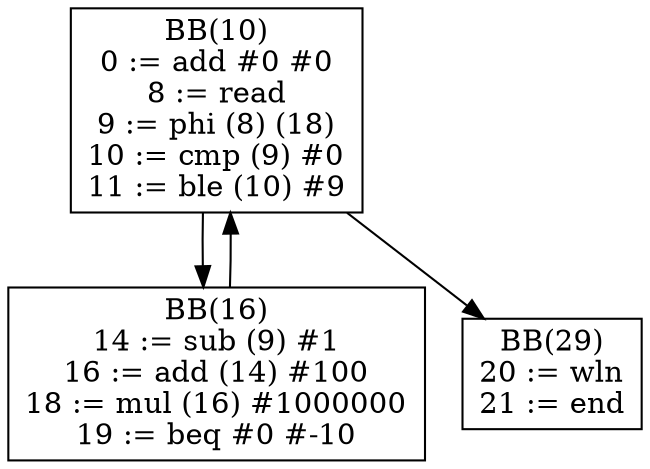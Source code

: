 digraph G {
bb10[shape = box, label = "BB(10)\n" + "0 := add #0 #0\n" + "8 := read\n" + "9 := phi (8) (18)\n" + "10 := cmp (9) #0\n" + "11 := ble (10) #9\n"];
bb16[shape = box, label = "BB(16)\n" + "14 := sub (9) #1\n" + "16 := add (14) #100\n" + "18 := mul (16) #1000000\n" + "19 := beq #0 #-10\n"];
bb29[shape = box, label = "BB(29)\n" + "20 := wln\n" + "21 := end\n"];
bb10 -> bb16;
bb10 -> bb29;
bb16 -> bb10;
}
